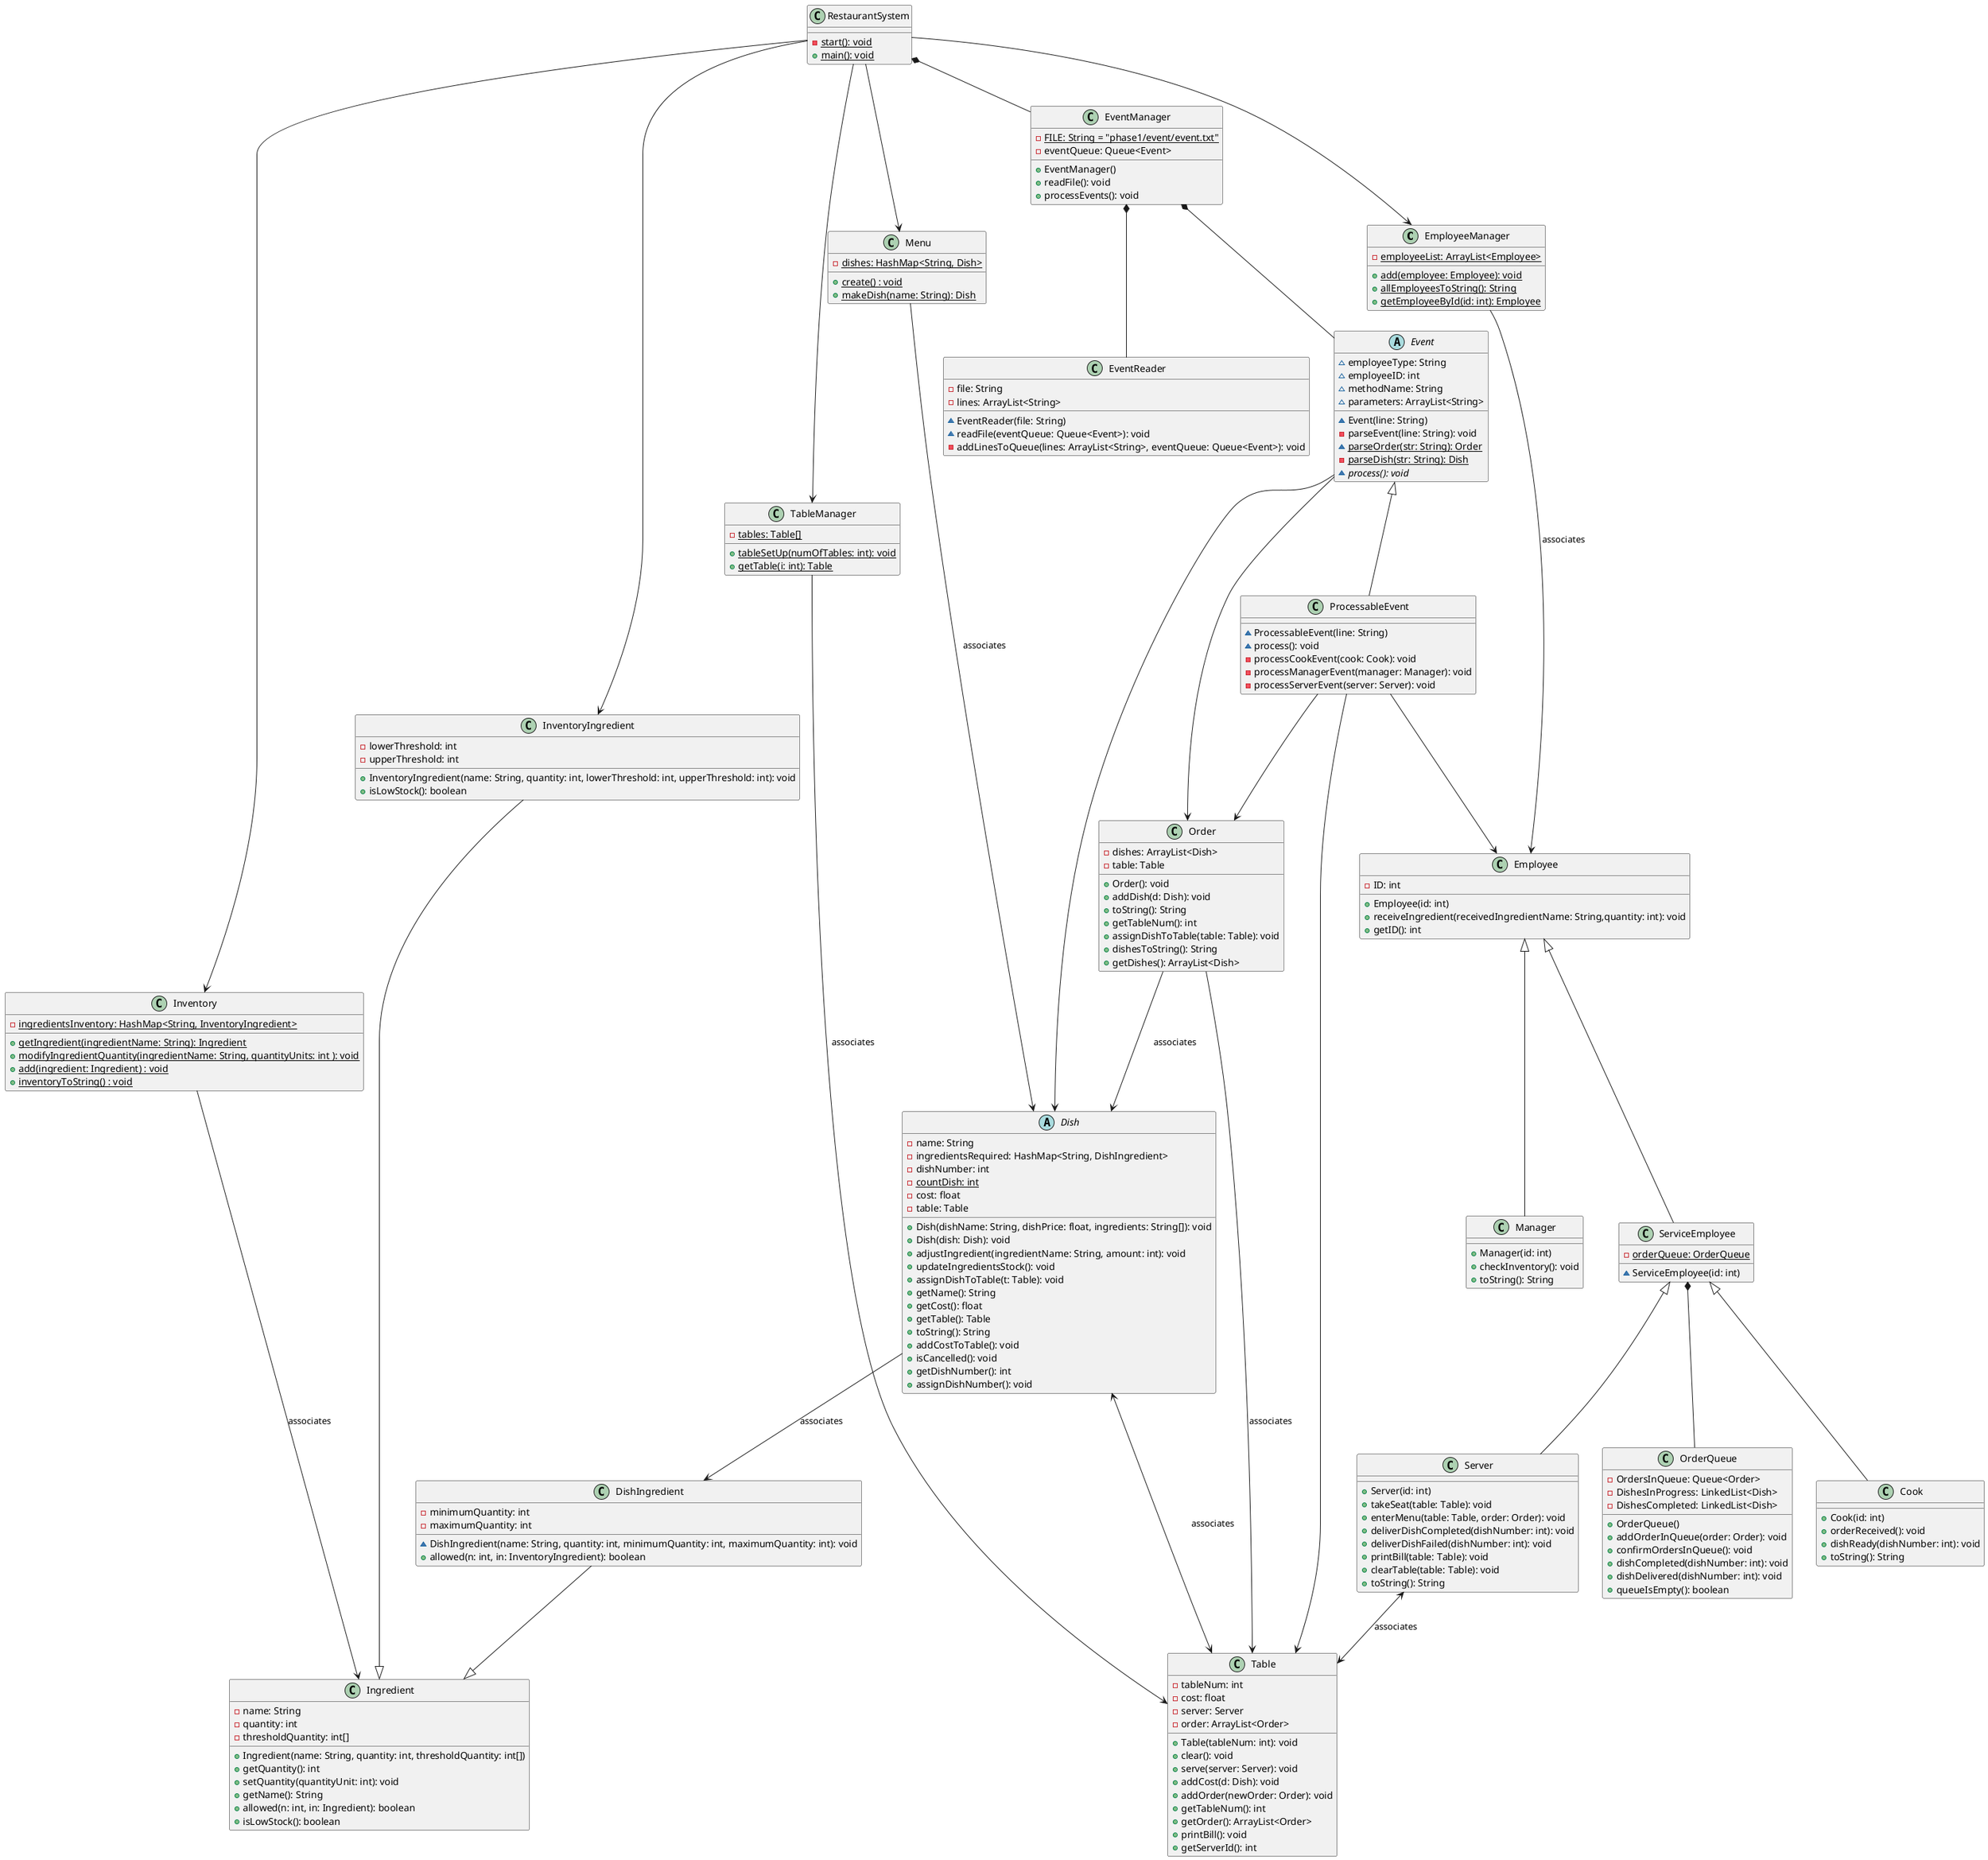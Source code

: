 @startuml
class EmployeeManager{
- {static} employeeList: ArrayList<Employee>
+ {static} add(employee: Employee): void
+ {static} allEmployeesToString(): String
+ {static} getEmployeeById(id: int): Employee
}
class OrderQueue{
- OrdersInQueue: Queue<Order>
- DishesInProgress: LinkedList<Dish>
- DishesCompleted: LinkedList<Dish>
+ OrderQueue()
+ addOrderInQueue(order: Order): void
+ confirmOrdersInQueue(): void
+ dishCompleted(dishNumber: int): void
+ dishDelivered(dishNumber: int): void
+ queueIsEmpty(): boolean
}

class Employee{
- ID: int
+ Employee(id: int)
+ receiveIngredient(receivedIngredientName: String,quantity: int): void
+ getID(): int
}
class ServiceEmployee {
- {static} orderQueue: OrderQueue
~ ServiceEmployee(id: int)
}
class Server{
+ Server(id: int)
+ takeSeat(table: Table): void
+ enterMenu(table: Table, order: Order): void
+ deliverDishCompleted(dishNumber: int): void
+ deliverDishFailed(dishNumber: int): void
+ printBill(table: Table): void
+ clearTable(table: Table): void
+ toString(): String
}
class Cook{
+ Cook(id: int)
+ orderReceived(): void
+ dishReady(dishNumber: int): void
+ toString(): String
}
class Manager{
+ Manager(id: int)
+ checkInventory(): void
+ toString(): String
}

Employee <|-- ServiceEmployee
ServiceEmployee <|-- Cook
ServiceEmployee <|-- Server
Employee <|-- Manager
ServiceEmployee *-- OrderQueue
EmployeeManager --> Employee : associates
Server <--> Table : associates

class TableManager{
- {static} tables: Table[]
+ {static} tableSetUp(numOfTables: int): void
+ {static} getTable(i: int): Table
}
TableManager --> Table : associates

class Table{
- tableNum: int
- cost: float
- server: Server
- order: ArrayList<Order>
+ Table(tableNum: int): void
+ clear(): void
+ serve(server: Server): void
+ addCost(d: Dish): void
+ addOrder(newOrder: Order): void
+ getTableNum(): int
+ getOrder(): ArrayList<Order>
+ printBill(): void
+ getServerId(): int
}

class Order{
- dishes: ArrayList<Dish>
- table: Table
+ Order(): void
+ addDish(d: Dish): void
+ toString(): String
+ getTableNum(): int
+ assignDishToTable(table: Table): void
+ dishesToString(): String
+ getDishes(): ArrayList<Dish>
}
Order --> Dish : associates
Order --> Table : associates

class Ingredient{
- name: String
- quantity: int
- thresholdQuantity: int[]
+ Ingredient(name: String, quantity: int, thresholdQuantity: int[])
+ getQuantity(): int
+ setQuantity(quantityUnit: int): void
+ getName(): String
+ allowed(n: int, in: Ingredient): boolean
+ isLowStock(): boolean
}

abstract class Dish{
- name: String
- ingredientsRequired: HashMap<String, DishIngredient>
- dishNumber: int
- {static} countDish: int
- cost: float
- table: Table
+ Dish(dishName: String, dishPrice: float, ingredients: String[]): void
+ Dish(dish: Dish): void
+ adjustIngredient(ingredientName: String, amount: int): void
+ updateIngredientsStock(): void
+ assignDishToTable(t: Table): void
+ getName(): String
+ getCost(): float
+ getTable(): Table
+ toString(): String
+ addCostToTable(): void
+ isCancelled(): void
+ getDishNumber(): int
+ assignDishNumber(): void
}

Dish <--> Table : associates
Dish --> DishIngredient : associates

class DishIngredient {
- minimumQuantity: int
- maximumQuantity: int
~ DishIngredient(name: String, quantity: int, minimumQuantity: int, maximumQuantity: int): void
+ allowed(n: int, in: InventoryIngredient): boolean
}

DishIngredient --|> Ingredient

class InventoryIngredient {
- lowerThreshold: int
- upperThreshold: int
+ InventoryIngredient(name: String, quantity: int, lowerThreshold: int, upperThreshold: int): void
+ isLowStock(): boolean
}

InventoryIngredient --|> Ingredient

class Inventory{
- {static} ingredientsInventory: HashMap<String, InventoryIngredient>
+ {static} getIngredient(ingredientName: String): Ingredient
+ {static} modifyIngredientQuantity(ingredientName: String, quantityUnits: int ): void
+ {static} add(ingredient: Ingredient) : void
+ {static} inventoryToString() : void
}
Inventory --> Ingredient: associates

class Menu {
- {static} dishes: HashMap<String, Dish>
+ {static} create() : void
+ {static} makeDish(name: String): Dish
}
Menu --> Dish : associates

abstract class Event{
~ employeeType: String
~ employeeID: int
~ methodName: String
~ parameters: ArrayList<String>
~ Event(line: String)
- parseEvent(line: String): void
~ {static} parseOrder(str: String): Order
- {static} parseDish(str: String): Dish
~ {abstract} process(): void
}

class EventManager{
- {static} FILE: String = "phase1/event/event.txt"
- eventQueue: Queue<Event>
+ EventManager()
+ readFile(): void
+ processEvents(): void
}

class ProcessableEvent{
~ ProcessableEvent(line: String)
~ process(): void
- processCookEvent(cook: Cook): void
- processManagerEvent(manager: Manager): void
- processServerEvent(server: Server): void
}

class EventReader{
- file: String
- lines: ArrayList<String>
~ EventReader(file: String)
~ readFile(eventQueue: Queue<Event>): void
- addLinesToQueue(lines: ArrayList<String>, eventQueue: Queue<Event>): void
}

Event <|-- ProcessableEvent
EventManager *-- EventReader
EventManager *-- Event

Event --> Dish
Event --> Order
ProcessableEvent --> Employee
ProcessableEvent --> Table
ProcessableEvent --> Order


class RestaurantSystem{
- {static} start(): void
+ {static} main(): void
}

RestaurantSystem --> TableManager
RestaurantSystem --> EmployeeManager
RestaurantSystem --> InventoryIngredient
RestaurantSystem --> Inventory
RestaurantSystem --> Menu

RestaurantSystem *-- EventManager
@enduml
